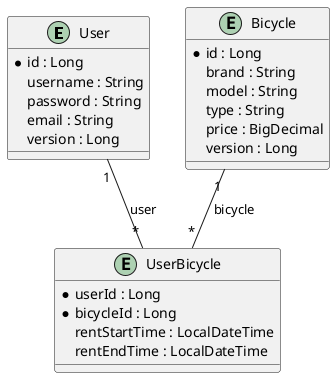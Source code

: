 @startuml
entity User {
    * id : Long
    username : String
    password : String
    email : String
    version : Long
}

entity Bicycle {
    * id : Long
    brand : String
    model : String
    type : String
    price : BigDecimal
    version : Long
}

entity UserBicycle {
    * userId : Long
    * bicycleId : Long
    rentStartTime : LocalDateTime
    rentEndTime : LocalDateTime
}

User "1" -- "*" UserBicycle : user
Bicycle "1" -- "*" UserBicycle : bicycle

@enduml